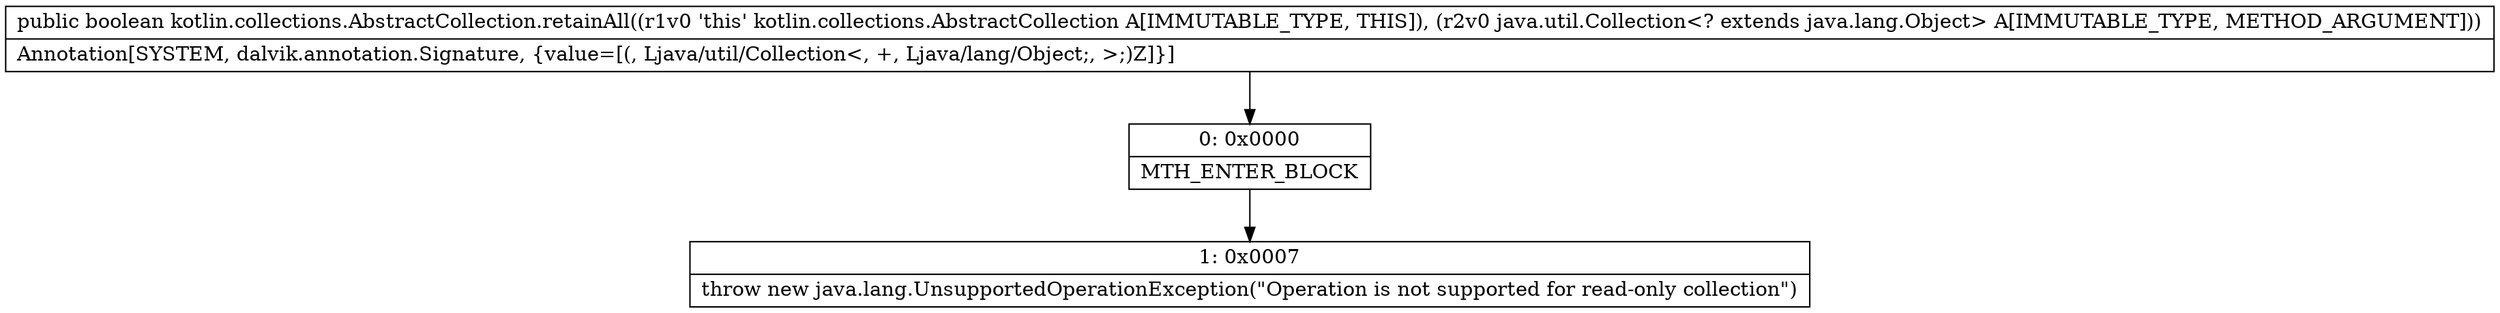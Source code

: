 digraph "CFG forkotlin.collections.AbstractCollection.retainAll(Ljava\/util\/Collection;)Z" {
Node_0 [shape=record,label="{0\:\ 0x0000|MTH_ENTER_BLOCK\l}"];
Node_1 [shape=record,label="{1\:\ 0x0007|throw new java.lang.UnsupportedOperationException(\"Operation is not supported for read\-only collection\")\l}"];
MethodNode[shape=record,label="{public boolean kotlin.collections.AbstractCollection.retainAll((r1v0 'this' kotlin.collections.AbstractCollection A[IMMUTABLE_TYPE, THIS]), (r2v0 java.util.Collection\<? extends java.lang.Object\> A[IMMUTABLE_TYPE, METHOD_ARGUMENT]))  | Annotation[SYSTEM, dalvik.annotation.Signature, \{value=[(, Ljava\/util\/Collection\<, +, Ljava\/lang\/Object;, \>;)Z]\}]\l}"];
MethodNode -> Node_0;
Node_0 -> Node_1;
}

